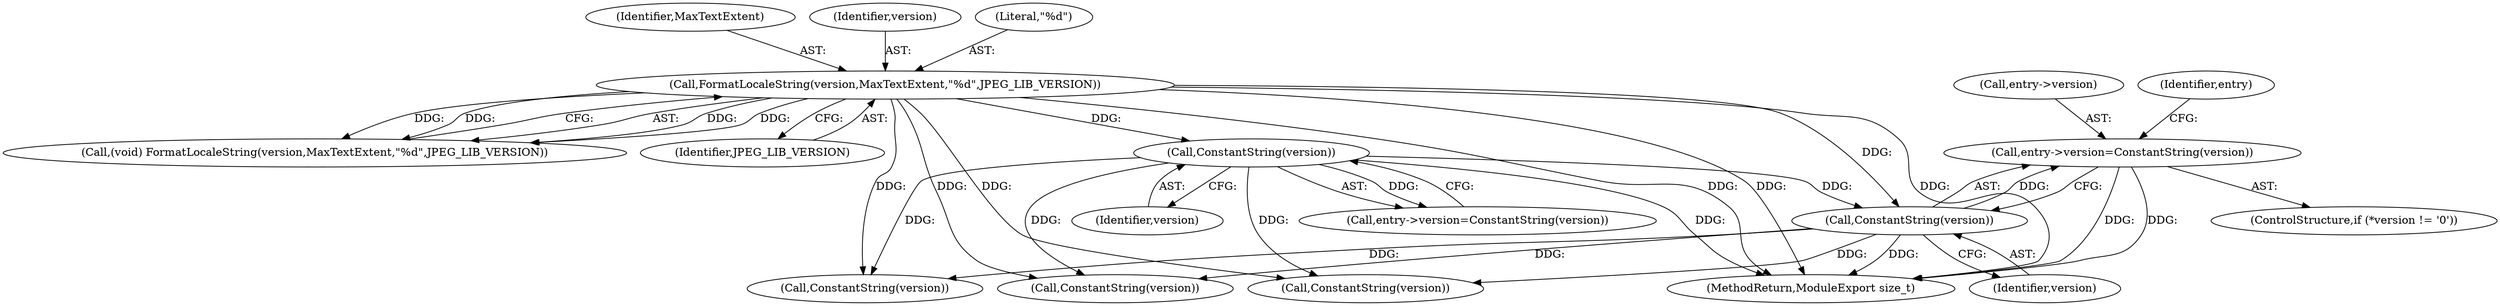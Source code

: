 digraph "0_ImageMagick_948356eec65aea91995d4b7cc487d197d2c5f602_0@pointer" {
"1000244" [label="(Call,entry->version=ConstantString(version))"];
"1000248" [label="(Call,ConstantString(version))"];
"1000175" [label="(Call,ConstantString(version))"];
"1000115" [label="(Call,FormatLocaleString(version,MaxTextExtent,\"%d\",JPEG_LIB_VERSION))"];
"1000252" [label="(Identifier,entry)"];
"1000244" [label="(Call,entry->version=ConstantString(version))"];
"1000175" [label="(Call,ConstantString(version))"];
"1000249" [label="(Identifier,version)"];
"1000176" [label="(Identifier,version)"];
"1000171" [label="(Call,entry->version=ConstantString(version))"];
"1000380" [label="(Call,ConstantString(version))"];
"1000113" [label="(Call,(void) FormatLocaleString(version,MaxTextExtent,\"%d\",JPEG_LIB_VERSION))"];
"1000119" [label="(Identifier,JPEG_LIB_VERSION)"];
"1000117" [label="(Identifier,MaxTextExtent)"];
"1000245" [label="(Call,entry->version)"];
"1000239" [label="(ControlStructure,if (*version != '\0'))"];
"1000314" [label="(Call,ConstantString(version))"];
"1000115" [label="(Call,FormatLocaleString(version,MaxTextExtent,\"%d\",JPEG_LIB_VERSION))"];
"1000116" [label="(Identifier,version)"];
"1000118" [label="(Literal,\"%d\")"];
"1000446" [label="(Call,ConstantString(version))"];
"1000248" [label="(Call,ConstantString(version))"];
"1000466" [label="(MethodReturn,ModuleExport size_t)"];
"1000244" -> "1000239"  [label="AST: "];
"1000244" -> "1000248"  [label="CFG: "];
"1000245" -> "1000244"  [label="AST: "];
"1000248" -> "1000244"  [label="AST: "];
"1000252" -> "1000244"  [label="CFG: "];
"1000244" -> "1000466"  [label="DDG: "];
"1000244" -> "1000466"  [label="DDG: "];
"1000248" -> "1000244"  [label="DDG: "];
"1000248" -> "1000249"  [label="CFG: "];
"1000249" -> "1000248"  [label="AST: "];
"1000248" -> "1000466"  [label="DDG: "];
"1000175" -> "1000248"  [label="DDG: "];
"1000115" -> "1000248"  [label="DDG: "];
"1000248" -> "1000314"  [label="DDG: "];
"1000248" -> "1000380"  [label="DDG: "];
"1000248" -> "1000446"  [label="DDG: "];
"1000175" -> "1000171"  [label="AST: "];
"1000175" -> "1000176"  [label="CFG: "];
"1000176" -> "1000175"  [label="AST: "];
"1000171" -> "1000175"  [label="CFG: "];
"1000175" -> "1000466"  [label="DDG: "];
"1000175" -> "1000171"  [label="DDG: "];
"1000115" -> "1000175"  [label="DDG: "];
"1000175" -> "1000314"  [label="DDG: "];
"1000175" -> "1000380"  [label="DDG: "];
"1000175" -> "1000446"  [label="DDG: "];
"1000115" -> "1000113"  [label="AST: "];
"1000115" -> "1000119"  [label="CFG: "];
"1000116" -> "1000115"  [label="AST: "];
"1000117" -> "1000115"  [label="AST: "];
"1000118" -> "1000115"  [label="AST: "];
"1000119" -> "1000115"  [label="AST: "];
"1000113" -> "1000115"  [label="CFG: "];
"1000115" -> "1000466"  [label="DDG: "];
"1000115" -> "1000466"  [label="DDG: "];
"1000115" -> "1000466"  [label="DDG: "];
"1000115" -> "1000113"  [label="DDG: "];
"1000115" -> "1000113"  [label="DDG: "];
"1000115" -> "1000113"  [label="DDG: "];
"1000115" -> "1000113"  [label="DDG: "];
"1000115" -> "1000314"  [label="DDG: "];
"1000115" -> "1000380"  [label="DDG: "];
"1000115" -> "1000446"  [label="DDG: "];
}
